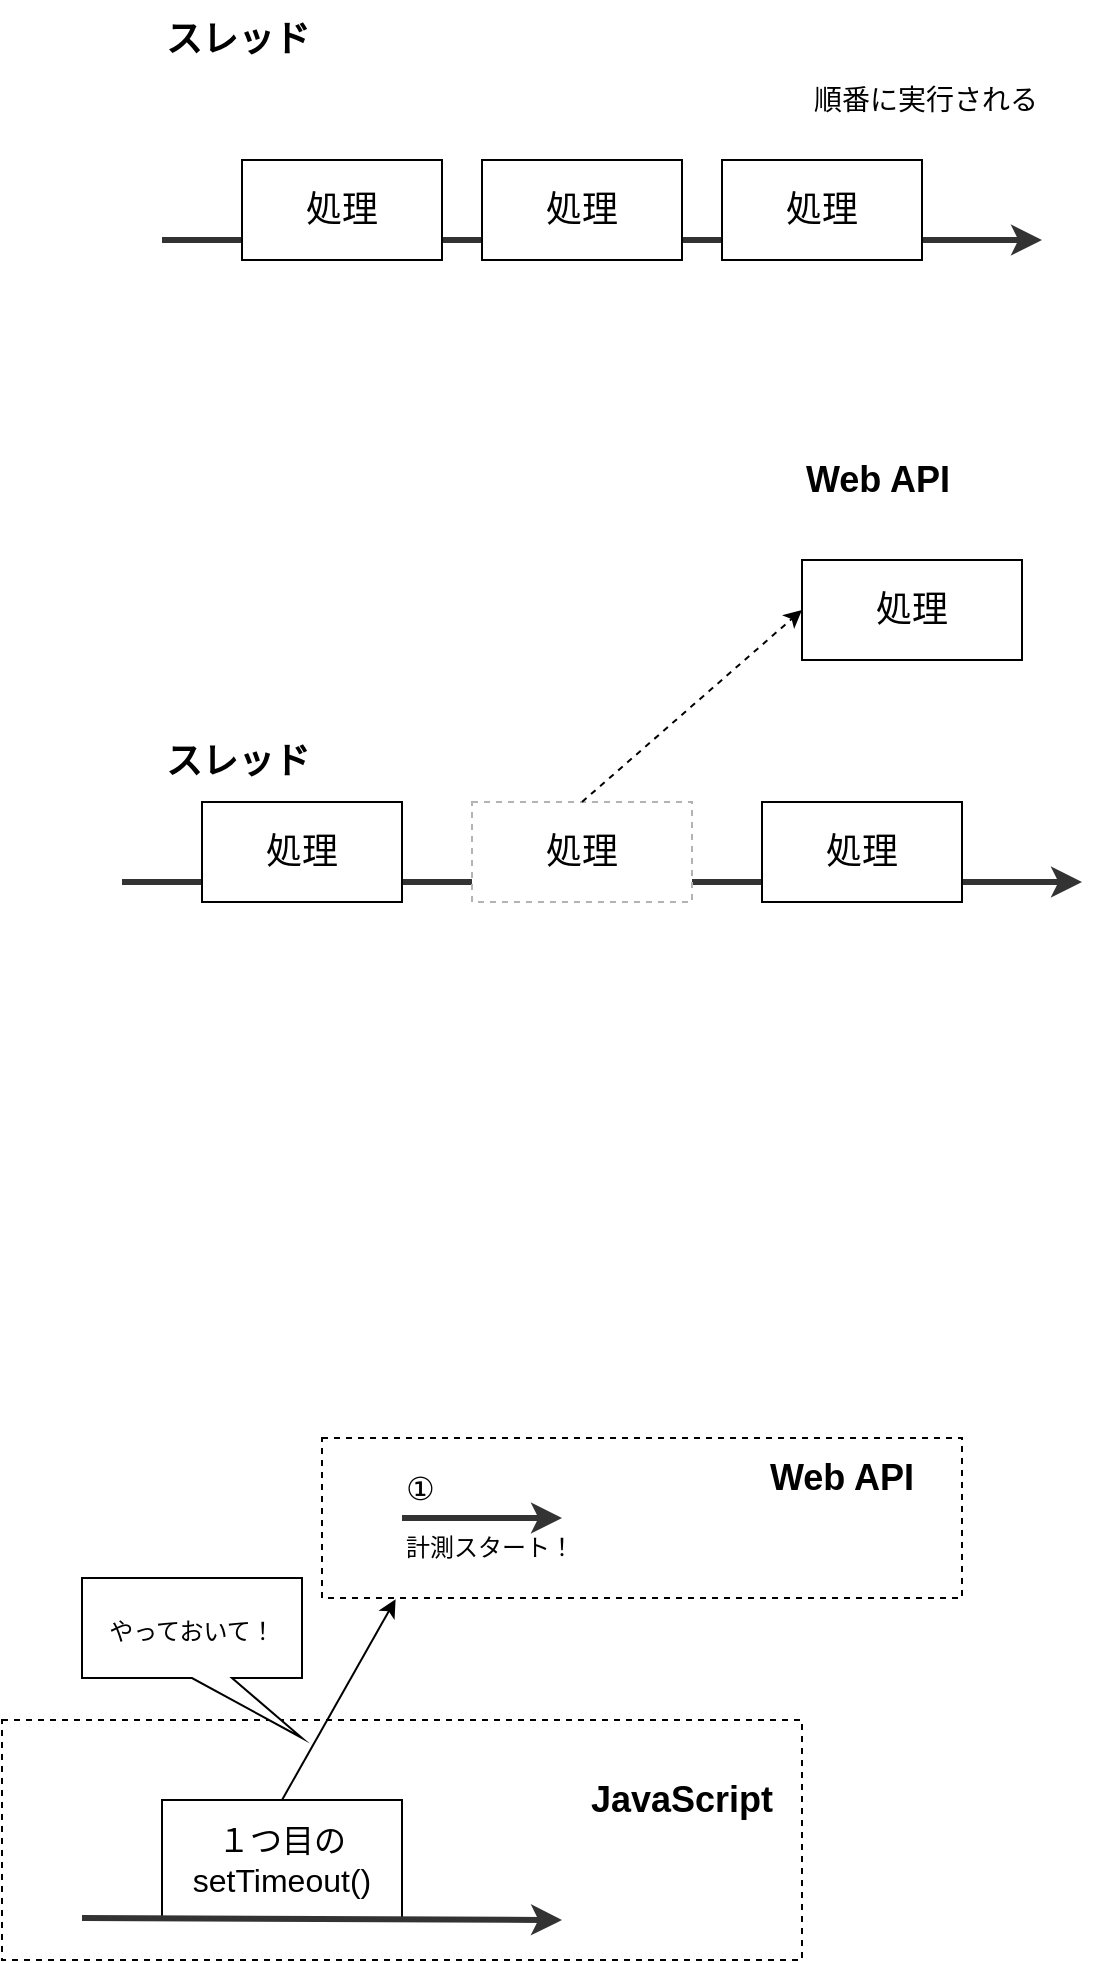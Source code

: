 <mxfile version="20.6.2" type="device"><diagram id="smwEzQPOPAc9s0kWQjgG" name="ページ1"><mxGraphModel dx="1422" dy="882" grid="1" gridSize="10" guides="1" tooltips="1" connect="1" arrows="1" fold="1" page="1" pageScale="1" pageWidth="827" pageHeight="1169" math="0" shadow="0"><root><mxCell id="0"/><mxCell id="1" parent="0"/><mxCell id="moXG5L434342NkvGjWxN-9" value="" style="rounded=0;whiteSpace=wrap;html=1;fillColor=none;dashed=1;" vertex="1" parent="1"><mxGeometry x="40" y="940" width="400" height="120" as="geometry"/></mxCell><mxCell id="moXG5L434342NkvGjWxN-4" value="" style="rounded=0;whiteSpace=wrap;html=1;fillColor=none;dashed=1;" vertex="1" parent="1"><mxGeometry x="200" y="799" width="320" height="80" as="geometry"/></mxCell><mxCell id="T6FaZIy0mf5wc3eMIH78-1" value="" style="endArrow=classic;html=1;rounded=0;strokeWidth=3;strokeColor=#333333;" parent="1" edge="1"><mxGeometry width="50" height="50" relative="1" as="geometry"><mxPoint x="120" y="200" as="sourcePoint"/><mxPoint x="560" y="200" as="targetPoint"/></mxGeometry></mxCell><mxCell id="T6FaZIy0mf5wc3eMIH78-2" value="&lt;font style=&quot;font-size: 18px;&quot;&gt;処理&lt;/font&gt;" style="rounded=0;whiteSpace=wrap;html=1;" parent="1" vertex="1"><mxGeometry x="160" y="160" width="100" height="50" as="geometry"/></mxCell><mxCell id="T6FaZIy0mf5wc3eMIH78-3" value="&lt;font style=&quot;font-size: 18px;&quot;&gt;処理&lt;/font&gt;" style="rounded=0;whiteSpace=wrap;html=1;" parent="1" vertex="1"><mxGeometry x="280" y="160" width="100" height="50" as="geometry"/></mxCell><mxCell id="T6FaZIy0mf5wc3eMIH78-4" value="&lt;font style=&quot;font-size: 18px;&quot;&gt;処理&lt;/font&gt;" style="rounded=0;whiteSpace=wrap;html=1;" parent="1" vertex="1"><mxGeometry x="400" y="160" width="100" height="50" as="geometry"/></mxCell><mxCell id="T6FaZIy0mf5wc3eMIH78-5" value="スレッド" style="text;html=1;strokeColor=none;fillColor=none;align=left;verticalAlign=middle;whiteSpace=wrap;rounded=0;fontSize=18;fontStyle=1" parent="1" vertex="1"><mxGeometry x="120" y="80" width="120" height="40" as="geometry"/></mxCell><mxCell id="T6FaZIy0mf5wc3eMIH78-6" value="順番に実行される" style="text;html=1;strokeColor=none;fillColor=none;align=right;verticalAlign=middle;whiteSpace=wrap;rounded=0;fontSize=14;fontStyle=0" parent="1" vertex="1"><mxGeometry x="400" y="110" width="160" height="40" as="geometry"/></mxCell><mxCell id="HIcfVFGRR0ct8qQ2TZUD-1" value="" style="endArrow=classic;html=1;rounded=0;strokeWidth=3;strokeColor=#333333;" parent="1" edge="1"><mxGeometry width="50" height="50" relative="1" as="geometry"><mxPoint x="100" y="521" as="sourcePoint"/><mxPoint x="580" y="521" as="targetPoint"/></mxGeometry></mxCell><mxCell id="HIcfVFGRR0ct8qQ2TZUD-2" value="&lt;font style=&quot;font-size: 18px;&quot;&gt;処理&lt;/font&gt;" style="rounded=0;whiteSpace=wrap;html=1;" parent="1" vertex="1"><mxGeometry x="140" y="481" width="100" height="50" as="geometry"/></mxCell><mxCell id="HIcfVFGRR0ct8qQ2TZUD-3" value="&lt;font style=&quot;font-size: 18px;&quot;&gt;処理&lt;/font&gt;" style="rounded=0;whiteSpace=wrap;html=1;strokeColor=#B3B3B3;dashed=1;" parent="1" vertex="1"><mxGeometry x="275" y="481" width="110" height="50" as="geometry"/></mxCell><mxCell id="HIcfVFGRR0ct8qQ2TZUD-4" value="&lt;font style=&quot;font-size: 18px;&quot;&gt;処理&lt;/font&gt;" style="rounded=0;whiteSpace=wrap;html=1;" parent="1" vertex="1"><mxGeometry x="420" y="481" width="100" height="50" as="geometry"/></mxCell><mxCell id="HIcfVFGRR0ct8qQ2TZUD-5" value="スレッド" style="text;html=1;strokeColor=none;fillColor=none;align=left;verticalAlign=middle;whiteSpace=wrap;rounded=0;fontSize=18;fontStyle=1" parent="1" vertex="1"><mxGeometry x="120" y="441" width="120" height="40" as="geometry"/></mxCell><mxCell id="HIcfVFGRR0ct8qQ2TZUD-10" value="Web API" style="text;html=1;strokeColor=none;fillColor=none;align=left;verticalAlign=middle;whiteSpace=wrap;rounded=0;fontSize=18;fontStyle=1" parent="1" vertex="1"><mxGeometry x="440" y="300" width="120" height="40" as="geometry"/></mxCell><mxCell id="HIcfVFGRR0ct8qQ2TZUD-11" value="" style="endArrow=classic;html=1;rounded=0;exitX=0.5;exitY=0;exitDx=0;exitDy=0;entryX=0;entryY=0.5;entryDx=0;entryDy=0;dashed=1;" parent="1" source="HIcfVFGRR0ct8qQ2TZUD-3" target="HIcfVFGRR0ct8qQ2TZUD-12" edge="1"><mxGeometry width="50" height="50" relative="1" as="geometry"><mxPoint x="389" y="440" as="sourcePoint"/><mxPoint x="370" y="400" as="targetPoint"/></mxGeometry></mxCell><mxCell id="HIcfVFGRR0ct8qQ2TZUD-12" value="&lt;font style=&quot;font-size: 18px;&quot;&gt;処理&lt;/font&gt;" style="rounded=0;whiteSpace=wrap;html=1;strokeColor=#000000;" parent="1" vertex="1"><mxGeometry x="440" y="360" width="110" height="50" as="geometry"/></mxCell><mxCell id="moXG5L434342NkvGjWxN-2" value="JavaScript" style="text;html=1;strokeColor=none;fillColor=none;align=center;verticalAlign=middle;whiteSpace=wrap;rounded=0;fontSize=18;fontStyle=1" vertex="1" parent="1"><mxGeometry x="320" y="960" width="120" height="40" as="geometry"/></mxCell><mxCell id="moXG5L434342NkvGjWxN-3" value="" style="endArrow=classic;html=1;rounded=0;strokeWidth=3;strokeColor=#333333;" edge="1" parent="1"><mxGeometry width="50" height="50" relative="1" as="geometry"><mxPoint x="240" y="839" as="sourcePoint"/><mxPoint x="320" y="839" as="targetPoint"/></mxGeometry></mxCell><mxCell id="moXG5L434342NkvGjWxN-5" value="１つ目の&lt;br style=&quot;font-size: 16px;&quot;&gt;setTimeout()" style="rounded=0;whiteSpace=wrap;html=1;fontSize=16;" vertex="1" parent="1"><mxGeometry x="120" y="980" width="120" height="60" as="geometry"/></mxCell><mxCell id="moXG5L434342NkvGjWxN-6" value="" style="endArrow=classic;html=1;rounded=0;fontSize=16;exitX=0.5;exitY=0;exitDx=0;exitDy=0;entryX=0.115;entryY=1.008;entryDx=0;entryDy=0;entryPerimeter=0;" edge="1" parent="1" source="moXG5L434342NkvGjWxN-5" target="moXG5L434342NkvGjWxN-4"><mxGeometry width="50" height="50" relative="1" as="geometry"><mxPoint x="220" y="870" as="sourcePoint"/><mxPoint x="270" y="820" as="targetPoint"/></mxGeometry></mxCell><mxCell id="moXG5L434342NkvGjWxN-7" value="&lt;font style=&quot;font-size: 12px;&quot;&gt;やっておいて！&lt;/font&gt;" style="shape=callout;whiteSpace=wrap;html=1;perimeter=calloutPerimeter;fontSize=16;position2=1;" vertex="1" parent="1"><mxGeometry x="80" y="869" width="110" height="80" as="geometry"/></mxCell><mxCell id="moXG5L434342NkvGjWxN-8" value="①" style="text;html=1;strokeColor=none;fillColor=none;align=left;verticalAlign=middle;whiteSpace=wrap;rounded=0;fontSize=16;" vertex="1" parent="1"><mxGeometry x="240" y="809" width="120" height="30" as="geometry"/></mxCell><mxCell id="moXG5L434342NkvGjWxN-11" value="" style="endArrow=classic;html=1;rounded=0;strokeWidth=3;strokeColor=#333333;entryX=0.7;entryY=0.503;entryDx=0;entryDy=0;entryPerimeter=0;" edge="1" parent="1"><mxGeometry width="50" height="50" relative="1" as="geometry"><mxPoint x="80" y="1039" as="sourcePoint"/><mxPoint x="320" y="1039.983" as="targetPoint"/></mxGeometry></mxCell><mxCell id="moXG5L434342NkvGjWxN-12" value="計測スタート！" style="text;html=1;strokeColor=none;fillColor=none;align=left;verticalAlign=middle;whiteSpace=wrap;rounded=0;fontSize=12;" vertex="1" parent="1"><mxGeometry x="240" y="839" width="120" height="30" as="geometry"/></mxCell><mxCell id="moXG5L434342NkvGjWxN-13" value="Web API" style="text;html=1;strokeColor=none;fillColor=none;align=center;verticalAlign=middle;whiteSpace=wrap;rounded=0;fontSize=18;fontStyle=1" vertex="1" parent="1"><mxGeometry x="400" y="799" width="120" height="40" as="geometry"/></mxCell></root></mxGraphModel></diagram></mxfile>